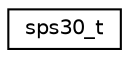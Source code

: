 digraph "Graphical Class Hierarchy"
{
 // LATEX_PDF_SIZE
  edge [fontname="Helvetica",fontsize="10",labelfontname="Helvetica",labelfontsize="10"];
  node [fontname="Helvetica",fontsize="10",shape=record];
  rankdir="LR";
  Node0 [label="sps30_t",height=0.2,width=0.4,color="black", fillcolor="white", style="filled",URL="$structsps30__t.html",tooltip="SPS30 device instance."];
}
